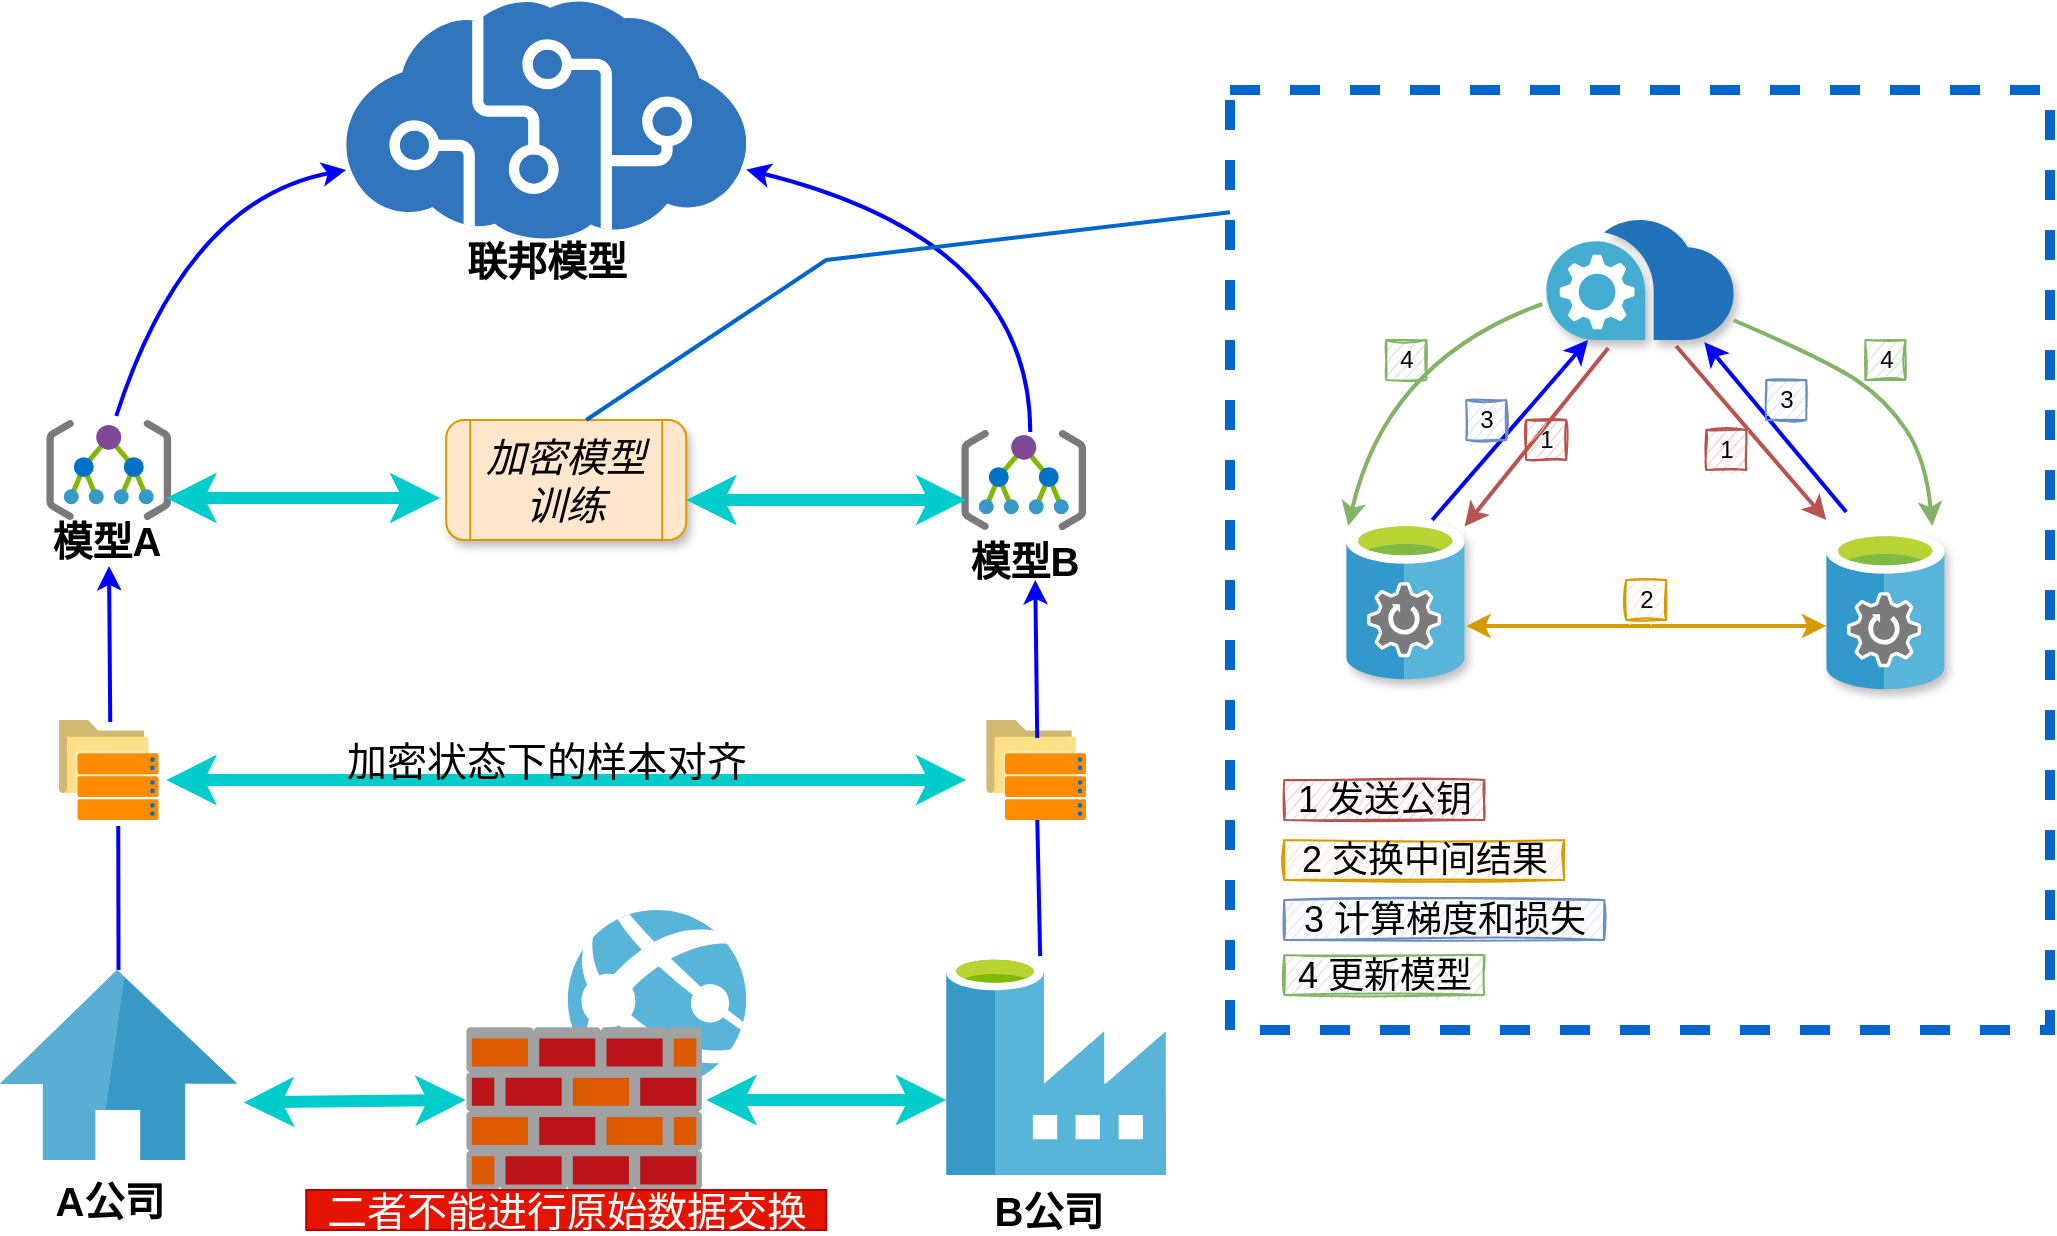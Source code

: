 <mxfile version="14.7.3" type="github">
  <diagram id="6a731a19-8d31-9384-78a2-239565b7b9f0" name="Page-1">
    <mxGraphModel dx="2076" dy="1112" grid="1" gridSize="10" guides="1" tooltips="1" connect="1" arrows="1" fold="1" page="1" pageScale="1" pageWidth="1189" pageHeight="700" background="#ffffff" math="0" shadow="0">
      <root>
        <mxCell id="0" />
        <mxCell id="1" parent="0" />
        <mxCell id="gq8Vkzmap3mjI1fMD19Z-67" value="" style="rounded=0;whiteSpace=wrap;html=1;dashed=1;strokeWidth=5;strokeColor=#0066CC;" parent="1" vertex="1">
          <mxGeometry x="697" y="75" width="410" height="470" as="geometry" />
        </mxCell>
        <mxCell id="gq8Vkzmap3mjI1fMD19Z-1" value="" style="aspect=fixed;html=1;points=[];align=center;image;fontSize=12;image=img/lib/mscae/Cognitive_Services.svg;" parent="1" vertex="1">
          <mxGeometry x="255.12" y="30" width="200" height="120" as="geometry" />
        </mxCell>
        <mxCell id="gq8Vkzmap3mjI1fMD19Z-2" value="" style="aspect=fixed;html=1;points=[];align=center;image;fontSize=12;image=img/lib/mscae/Data_Factory.svg;" parent="1" vertex="1">
          <mxGeometry x="555.12" y="507.5" width="110" height="110" as="geometry" />
        </mxCell>
        <mxCell id="gq8Vkzmap3mjI1fMD19Z-3" value="" style="aspect=fixed;html=1;points=[];align=center;image;fontSize=12;image=img/lib/mscae/Azure_Home.svg;" parent="1" vertex="1">
          <mxGeometry x="82" y="515" width="118.75" height="95" as="geometry" />
        </mxCell>
        <mxCell id="gq8Vkzmap3mjI1fMD19Z-4" value="" style="aspect=fixed;html=1;points=[];align=center;image;fontSize=12;image=img/lib/mscae/Management_Groups.svg;" parent="1" vertex="1">
          <mxGeometry x="105.12" y="240" width="62.5" height="50" as="geometry" />
        </mxCell>
        <mxCell id="gq8Vkzmap3mjI1fMD19Z-6" value="" style="aspect=fixed;html=1;points=[];align=center;image;fontSize=12;image=img/lib/mscae/Management_Groups.svg;" parent="1" vertex="1">
          <mxGeometry x="562.62" y="245" width="62.5" height="50" as="geometry" />
        </mxCell>
        <mxCell id="gq8Vkzmap3mjI1fMD19Z-7" value="" style="aspect=fixed;html=1;points=[];align=center;image;fontSize=12;image=img/lib/mscae/Web_App_Firewall.svg;" parent="1" vertex="1">
          <mxGeometry x="315.12" y="485" width="140" height="140" as="geometry" />
        </mxCell>
        <mxCell id="gq8Vkzmap3mjI1fMD19Z-9" value="" style="aspect=fixed;html=1;points=[];align=center;image;fontSize=12;image=img/lib/mscae/AzureFXTEdgeFiler.svg;" parent="1" vertex="1">
          <mxGeometry x="111.37" y="390" width="50" height="50" as="geometry" />
        </mxCell>
        <mxCell id="gq8Vkzmap3mjI1fMD19Z-10" value="" style="aspect=fixed;html=1;points=[];align=center;image;fontSize=12;image=img/lib/mscae/AzureFXTEdgeFiler.svg;" parent="1" vertex="1">
          <mxGeometry x="575.12" y="390" width="50" height="50" as="geometry" />
        </mxCell>
        <mxCell id="gq8Vkzmap3mjI1fMD19Z-12" value="" style="endArrow=classic;startArrow=classic;html=1;fillColor=#dae8fc;strokeWidth=6;strokeColor=#00CCCC;" parent="1" edge="1">
          <mxGeometry width="50" height="50" relative="1" as="geometry">
            <mxPoint x="435.12" y="580" as="sourcePoint" />
            <mxPoint x="555.12" y="580" as="targetPoint" />
            <Array as="points">
              <mxPoint x="515.12" y="580" />
              <mxPoint x="535.12" y="580" />
            </Array>
          </mxGeometry>
        </mxCell>
        <mxCell id="gq8Vkzmap3mjI1fMD19Z-18" value="" style="endArrow=classic;startArrow=classic;html=1;strokeColor=#00CCCC;strokeWidth=6;" parent="1" edge="1">
          <mxGeometry width="50" height="50" relative="1" as="geometry">
            <mxPoint x="203.87" y="581.23" as="sourcePoint" />
            <mxPoint x="314.87" y="580.003" as="targetPoint" />
          </mxGeometry>
        </mxCell>
        <mxCell id="gq8Vkzmap3mjI1fMD19Z-20" value="" style="shape=image;html=1;verticalAlign=top;verticalLabelPosition=bottom;labelBackgroundColor=#ffffff;imageAspect=0;aspect=fixed;image=https://cdn4.iconfinder.com/data/icons/travello-basic-ui-1/64/Wrong-128.png" parent="1" vertex="1">
          <mxGeometry x="235.12" y="530" width="50" height="50" as="geometry" />
        </mxCell>
        <mxCell id="gq8Vkzmap3mjI1fMD19Z-21" value="" style="shape=image;html=1;verticalAlign=top;verticalLabelPosition=bottom;labelBackgroundColor=#ffffff;imageAspect=0;aspect=fixed;image=https://cdn4.iconfinder.com/data/icons/travello-basic-ui-1/64/Wrong-128.png" parent="1" vertex="1">
          <mxGeometry x="465.12" y="530" width="50" height="50" as="geometry" />
        </mxCell>
        <mxCell id="gq8Vkzmap3mjI1fMD19Z-22" value="&lt;font style=&quot;font-size: 20px&quot;&gt;&lt;b&gt;A公司&lt;/b&gt;&lt;/font&gt;" style="text;html=1;strokeColor=none;fillColor=none;align=center;verticalAlign=middle;whiteSpace=wrap;rounded=0;" parent="1" vertex="1">
          <mxGeometry x="99.5" y="620" width="73.75" height="20" as="geometry" />
        </mxCell>
        <mxCell id="gq8Vkzmap3mjI1fMD19Z-23" value="&lt;font style=&quot;font-size: 20px&quot;&gt;&lt;b&gt;B公司&lt;/b&gt;&lt;/font&gt;" style="text;html=1;align=center;verticalAlign=middle;resizable=0;points=[];autosize=1;" parent="1" vertex="1">
          <mxGeometry x="571.37" y="625" width="70" height="20" as="geometry" />
        </mxCell>
        <mxCell id="gq8Vkzmap3mjI1fMD19Z-24" value="&lt;font style=&quot;font-size: 20px&quot;&gt;二者不能进行原始数据交换&lt;/font&gt;" style="text;html=1;align=center;verticalAlign=middle;resizable=0;points=[];autosize=1;fillColor=#e51400;strokeColor=#B20000;fontColor=#ffffff;" parent="1" vertex="1">
          <mxGeometry x="235.12" y="625" width="260" height="20" as="geometry" />
        </mxCell>
        <mxCell id="gq8Vkzmap3mjI1fMD19Z-25" value="" style="endArrow=classic;startArrow=classic;html=1;strokeColor=#00CCCC;strokeWidth=6;" parent="1" edge="1">
          <mxGeometry width="50" height="50" relative="1" as="geometry">
            <mxPoint x="165.12" y="420" as="sourcePoint" />
            <mxPoint x="565.12" y="420" as="targetPoint" />
          </mxGeometry>
        </mxCell>
        <mxCell id="gq8Vkzmap3mjI1fMD19Z-26" value="&lt;font style=&quot;font-size: 20px&quot;&gt;加密状态下的样本对齐&lt;/font&gt;" style="text;html=1;align=center;verticalAlign=middle;resizable=0;points=[];autosize=1;" parent="1" vertex="1">
          <mxGeometry x="245.12" y="400" width="220" height="20" as="geometry" />
        </mxCell>
        <mxCell id="gq8Vkzmap3mjI1fMD19Z-27" value="&lt;p&gt;&lt;i&gt;&lt;font style=&quot;font-size: 20px&quot; face=&quot;Garamond&quot;&gt;加密模型训练&lt;/font&gt;&lt;/i&gt;&lt;/p&gt;" style="shape=process;whiteSpace=wrap;html=1;backgroundOutline=1;fillColor=#ffe6cc;strokeColor=#d79b00;sketch=0;shadow=1;rounded=1;glass=0;" parent="1" vertex="1">
          <mxGeometry x="305.12" y="240" width="120" height="60" as="geometry" />
        </mxCell>
        <mxCell id="gq8Vkzmap3mjI1fMD19Z-28" value="&lt;font style=&quot;font-size: 20px&quot;&gt;&lt;b&gt;模型A&lt;/b&gt;&lt;/font&gt;" style="text;html=1;align=center;verticalAlign=middle;resizable=0;points=[];autosize=1;" parent="1" vertex="1">
          <mxGeometry x="100.12" y="290" width="70" height="20" as="geometry" />
        </mxCell>
        <mxCell id="gq8Vkzmap3mjI1fMD19Z-29" value="&lt;font style=&quot;font-size: 20px&quot;&gt;&lt;b&gt;模型B&lt;/b&gt;&lt;/font&gt;" style="text;html=1;align=center;verticalAlign=middle;resizable=0;points=[];autosize=1;" parent="1" vertex="1">
          <mxGeometry x="558.87" y="300" width="70" height="20" as="geometry" />
        </mxCell>
        <mxCell id="gq8Vkzmap3mjI1fMD19Z-30" value="" style="endArrow=classic;startArrow=classic;html=1;strokeColor=#00CCCC;strokeWidth=6;entryX=-0.025;entryY=0.65;entryDx=0;entryDy=0;entryPerimeter=0;exitX=0.96;exitY=0.78;exitDx=0;exitDy=0;exitPerimeter=0;" parent="1" source="gq8Vkzmap3mjI1fMD19Z-4" target="gq8Vkzmap3mjI1fMD19Z-27" edge="1">
          <mxGeometry width="50" height="50" relative="1" as="geometry">
            <mxPoint x="203.87" y="290" as="sourcePoint" />
            <mxPoint x="253.87" y="240" as="targetPoint" />
          </mxGeometry>
        </mxCell>
        <mxCell id="gq8Vkzmap3mjI1fMD19Z-31" value="" style="endArrow=classic;startArrow=classic;html=1;strokeColor=#00CCCC;strokeWidth=6;" parent="1" edge="1">
          <mxGeometry width="50" height="50" relative="1" as="geometry">
            <mxPoint x="425.12" y="280" as="sourcePoint" />
            <mxPoint x="565.12" y="280" as="targetPoint" />
          </mxGeometry>
        </mxCell>
        <mxCell id="gq8Vkzmap3mjI1fMD19Z-33" value="" style="endArrow=classic;html=1;strokeWidth=2;exitX=0.56;exitY=-0.04;exitDx=0;exitDy=0;exitPerimeter=0;entryX=0;entryY=0.708;entryDx=0;entryDy=0;entryPerimeter=0;curved=1;strokeColor=#0000FF;" parent="1" source="gq8Vkzmap3mjI1fMD19Z-4" target="gq8Vkzmap3mjI1fMD19Z-1" edge="1">
          <mxGeometry width="50" height="50" relative="1" as="geometry">
            <mxPoint x="135.12" y="200" as="sourcePoint" />
            <mxPoint x="185.12" y="150" as="targetPoint" />
            <Array as="points">
              <mxPoint x="175.12" y="130" />
            </Array>
          </mxGeometry>
        </mxCell>
        <mxCell id="gq8Vkzmap3mjI1fMD19Z-34" value="" style="endArrow=classic;html=1;strokeWidth=2;exitX=0.552;exitY=0.02;exitDx=0;exitDy=0;exitPerimeter=0;curved=1;strokeColor=#0000FF;" parent="1" source="gq8Vkzmap3mjI1fMD19Z-6" target="gq8Vkzmap3mjI1fMD19Z-1" edge="1">
          <mxGeometry width="50" height="50" relative="1" as="geometry">
            <mxPoint x="595.12" y="240" as="sourcePoint" />
            <mxPoint x="730.12" y="116.96" as="targetPoint" />
            <Array as="points">
              <mxPoint x="597.12" y="150" />
            </Array>
          </mxGeometry>
        </mxCell>
        <mxCell id="gq8Vkzmap3mjI1fMD19Z-35" value="" style="endArrow=none;html=1;strokeColor=#0000FF;strokeWidth=2;entryX=0.595;entryY=1.06;entryDx=0;entryDy=0;entryPerimeter=0;" parent="1" source="gq8Vkzmap3mjI1fMD19Z-3" target="gq8Vkzmap3mjI1fMD19Z-9" edge="1">
          <mxGeometry width="50" height="50" relative="1" as="geometry">
            <mxPoint x="111.37" y="515" as="sourcePoint" />
            <mxPoint x="161.37" y="465" as="targetPoint" />
          </mxGeometry>
        </mxCell>
        <mxCell id="gq8Vkzmap3mjI1fMD19Z-36" value="" style="endArrow=none;html=1;strokeColor=#0000FF;strokeWidth=2;exitX=0.427;exitY=0.005;exitDx=0;exitDy=0;exitPerimeter=0;" parent="1" source="gq8Vkzmap3mjI1fMD19Z-2" target="gq8Vkzmap3mjI1fMD19Z-10" edge="1">
          <mxGeometry width="50" height="50" relative="1" as="geometry">
            <mxPoint x="607.383" y="512" as="sourcePoint" />
            <mxPoint x="605.12" y="450" as="targetPoint" />
          </mxGeometry>
        </mxCell>
        <mxCell id="gq8Vkzmap3mjI1fMD19Z-37" value="" style="endArrow=classic;html=1;strokeColor=#0000FF;strokeWidth=2;entryX=0.52;entryY=1.15;entryDx=0;entryDy=0;entryPerimeter=0;exitX=0.515;exitY=0.02;exitDx=0;exitDy=0;exitPerimeter=0;" parent="1" source="gq8Vkzmap3mjI1fMD19Z-9" target="gq8Vkzmap3mjI1fMD19Z-28" edge="1">
          <mxGeometry width="50" height="50" relative="1" as="geometry">
            <mxPoint x="143.12" y="391" as="sourcePoint" />
            <mxPoint x="145.12" y="334" as="targetPoint" />
          </mxGeometry>
        </mxCell>
        <mxCell id="gq8Vkzmap3mjI1fMD19Z-38" value="" style="endArrow=classic;html=1;strokeColor=#0000FF;strokeWidth=2;exitX=0.415;exitY=0.02;exitDx=0;exitDy=0;exitPerimeter=0;entryX=0.42;entryY=1.1;entryDx=0;entryDy=0;entryPerimeter=0;" parent="1" edge="1">
          <mxGeometry width="50" height="50" relative="1" as="geometry">
            <mxPoint x="600.62" y="399" as="sourcePoint" />
            <mxPoint x="599.62" y="320" as="targetPoint" />
          </mxGeometry>
        </mxCell>
        <mxCell id="gq8Vkzmap3mjI1fMD19Z-41" value="&lt;blockquote&gt;&lt;font style=&quot;font-size: 20px&quot;&gt;&lt;b&gt;联邦模型&lt;/b&gt;&lt;/font&gt;&lt;/blockquote&gt;" style="text;html=1;align=center;verticalAlign=middle;resizable=0;points=[];autosize=1;" parent="1" vertex="1">
          <mxGeometry x="265.12" y="135" width="180" height="50" as="geometry" />
        </mxCell>
        <mxCell id="gq8Vkzmap3mjI1fMD19Z-42" value="" style="aspect=fixed;html=1;points=[];align=center;image;fontSize=12;image=img/lib/mscae/StorSimple_Data_Managers.svg;rounded=1;shadow=1;glass=0;sketch=0;" parent="1" vertex="1">
          <mxGeometry x="755.12" y="290" width="59.2" height="80" as="geometry" />
        </mxCell>
        <mxCell id="gq8Vkzmap3mjI1fMD19Z-43" value="" style="aspect=fixed;html=1;points=[];align=center;image;fontSize=12;image=img/lib/mscae/StorSimple_Data_Managers.svg;rounded=1;shadow=1;glass=0;sketch=0;" parent="1" vertex="1">
          <mxGeometry x="995.12" y="295" width="59.2" height="80" as="geometry" />
        </mxCell>
        <mxCell id="gq8Vkzmap3mjI1fMD19Z-44" value="" style="aspect=fixed;html=1;points=[];align=center;image;fontSize=12;image=img/lib/mscae/Data_Box_Edge_Data_Box_Gateway.svg;rounded=1;shadow=1;glass=0;sketch=0;" parent="1" vertex="1">
          <mxGeometry x="855.12" y="140" width="93.75" height="60" as="geometry" />
        </mxCell>
        <mxCell id="gq8Vkzmap3mjI1fMD19Z-45" value="" style="endArrow=classic;html=1;strokeColor=#0000FF;strokeWidth=2;exitX=0.726;exitY=0;exitDx=0;exitDy=0;exitPerimeter=0;" parent="1" source="gq8Vkzmap3mjI1fMD19Z-42" target="gq8Vkzmap3mjI1fMD19Z-44" edge="1">
          <mxGeometry width="50" height="50" relative="1" as="geometry">
            <mxPoint x="815.12" y="260" as="sourcePoint" />
            <mxPoint x="865.12" y="200" as="targetPoint" />
          </mxGeometry>
        </mxCell>
        <mxCell id="gq8Vkzmap3mjI1fMD19Z-46" value="" style="endArrow=classic;html=1;strokeColor=#0000FF;strokeWidth=2;entryX=0.843;entryY=1.017;entryDx=0;entryDy=0;entryPerimeter=0;" parent="1" target="gq8Vkzmap3mjI1fMD19Z-44" edge="1">
          <mxGeometry width="50" height="50" relative="1" as="geometry">
            <mxPoint x="1005.12" y="286" as="sourcePoint" />
            <mxPoint x="1053.407" y="190" as="targetPoint" />
          </mxGeometry>
        </mxCell>
        <mxCell id="gq8Vkzmap3mjI1fMD19Z-47" value="" style="endArrow=classic;html=1;strokeColor=#b85450;strokeWidth=2;exitX=0.331;exitY=1.067;exitDx=0;exitDy=0;exitPerimeter=0;fillColor=#f8cecc;" parent="1" source="gq8Vkzmap3mjI1fMD19Z-44" target="gq8Vkzmap3mjI1fMD19Z-42" edge="1">
          <mxGeometry width="50" height="50" relative="1" as="geometry">
            <mxPoint x="833.705" y="280" as="sourcePoint" />
            <mxPoint x="775.12" y="210" as="targetPoint" />
          </mxGeometry>
        </mxCell>
        <mxCell id="gq8Vkzmap3mjI1fMD19Z-48" value="" style="endArrow=classic;html=1;strokeColor=#b85450;strokeWidth=2;exitX=0.693;exitY=1.05;exitDx=0;exitDy=0;exitPerimeter=0;fillColor=#f8cecc;" parent="1" source="gq8Vkzmap3mjI1fMD19Z-44" edge="1">
          <mxGeometry width="50" height="50" relative="1" as="geometry">
            <mxPoint x="1113.085" y="254.98" as="sourcePoint" />
            <mxPoint x="995.12" y="290" as="targetPoint" />
          </mxGeometry>
        </mxCell>
        <mxCell id="gq8Vkzmap3mjI1fMD19Z-49" value="" style="endArrow=classic;html=1;strokeColor=#82b366;strokeWidth=2;exitX=-0.021;exitY=0.7;exitDx=0;exitDy=0;exitPerimeter=0;entryX=0.017;entryY=0.038;entryDx=0;entryDy=0;entryPerimeter=0;curved=1;fillColor=#d5e8d4;" parent="1" source="gq8Vkzmap3mjI1fMD19Z-44" target="gq8Vkzmap3mjI1fMD19Z-42" edge="1">
          <mxGeometry width="50" height="50" relative="1" as="geometry">
            <mxPoint x="836.951" y="180" as="sourcePoint" />
            <mxPoint x="775.12" y="258.433" as="targetPoint" />
            <Array as="points">
              <mxPoint x="775.12" y="210" />
            </Array>
          </mxGeometry>
        </mxCell>
        <mxCell id="gq8Vkzmap3mjI1fMD19Z-50" value="" style="endArrow=classic;html=1;strokeColor=#82b366;strokeWidth=2;entryX=0.895;entryY=-0.025;entryDx=0;entryDy=0;entryPerimeter=0;curved=1;fillColor=#d5e8d4;" parent="1" source="gq8Vkzmap3mjI1fMD19Z-44" target="gq8Vkzmap3mjI1fMD19Z-43" edge="1">
          <mxGeometry width="50" height="50" relative="1" as="geometry">
            <mxPoint x="863.151" y="192" as="sourcePoint" />
            <mxPoint x="776.126" y="293.04" as="targetPoint" />
            <Array as="points">
              <mxPoint x="995.12" y="210" />
              <mxPoint x="1025.12" y="230" />
              <mxPoint x="1045.12" y="260" />
            </Array>
          </mxGeometry>
        </mxCell>
        <mxCell id="gq8Vkzmap3mjI1fMD19Z-51" value="" style="endArrow=classic;startArrow=classic;html=1;strokeColor=#d79b00;strokeWidth=2;entryX=0;entryY=0.6;entryDx=0;entryDy=0;entryPerimeter=0;exitX=1.014;exitY=0.663;exitDx=0;exitDy=0;exitPerimeter=0;fillColor=#ffe6cc;" parent="1" source="gq8Vkzmap3mjI1fMD19Z-42" target="gq8Vkzmap3mjI1fMD19Z-43" edge="1">
          <mxGeometry width="50" height="50" relative="1" as="geometry">
            <mxPoint x="855.12" y="343" as="sourcePoint" />
            <mxPoint x="965.12" y="330" as="targetPoint" />
          </mxGeometry>
        </mxCell>
        <mxCell id="gq8Vkzmap3mjI1fMD19Z-52" value="1" style="text;html=1;align=center;verticalAlign=middle;resizable=0;points=[];autosize=1;sketch=1;fillColor=#f8cecc;strokeColor=#b85450;" parent="1" vertex="1">
          <mxGeometry x="845.12" y="240" width="20" height="20" as="geometry" />
        </mxCell>
        <mxCell id="gq8Vkzmap3mjI1fMD19Z-53" value="1" style="text;html=1;align=center;verticalAlign=middle;resizable=0;points=[];autosize=1;sketch=1;fillColor=#f8cecc;strokeColor=#b85450;" parent="1" vertex="1">
          <mxGeometry x="935.12" y="245" width="20" height="20" as="geometry" />
        </mxCell>
        <mxCell id="gq8Vkzmap3mjI1fMD19Z-54" value="3" style="text;html=1;align=center;verticalAlign=middle;resizable=0;points=[];autosize=1;fillColor=#dae8fc;strokeColor=#6c8ebf;sketch=1;" parent="1" vertex="1">
          <mxGeometry x="815.12" y="230" width="20" height="20" as="geometry" />
        </mxCell>
        <mxCell id="gq8Vkzmap3mjI1fMD19Z-55" value="3" style="text;html=1;align=center;verticalAlign=middle;resizable=0;points=[];autosize=1;fillColor=#dae8fc;strokeColor=#6c8ebf;sketch=1;" parent="1" vertex="1">
          <mxGeometry x="965.12" y="220" width="20" height="20" as="geometry" />
        </mxCell>
        <mxCell id="gq8Vkzmap3mjI1fMD19Z-56" value="2" style="text;html=1;align=center;verticalAlign=middle;resizable=0;points=[];autosize=1;fillColor=#ffe6cc;strokeColor=#d79b00;sketch=1;" parent="1" vertex="1">
          <mxGeometry x="895.12" y="320" width="20" height="20" as="geometry" />
        </mxCell>
        <mxCell id="gq8Vkzmap3mjI1fMD19Z-58" value="4" style="text;html=1;align=center;verticalAlign=middle;resizable=0;points=[];autosize=1;fillColor=#d5e8d4;strokeColor=#82b366;sketch=1;" parent="1" vertex="1">
          <mxGeometry x="775.12" y="200" width="20" height="20" as="geometry" />
        </mxCell>
        <mxCell id="gq8Vkzmap3mjI1fMD19Z-59" value="4" style="text;html=1;align=center;verticalAlign=middle;resizable=0;points=[];autosize=1;fillColor=#d5e8d4;strokeColor=#82b366;sketch=1;" parent="1" vertex="1">
          <mxGeometry x="1014.72" y="200" width="20" height="20" as="geometry" />
        </mxCell>
        <mxCell id="gq8Vkzmap3mjI1fMD19Z-60" value="&lt;font style=&quot;font-size: 18px&quot;&gt;1 发送公钥&lt;/font&gt;" style="text;html=1;align=center;verticalAlign=middle;resizable=0;points=[];autosize=1;fillColor=#f8cecc;strokeColor=#b85450;sketch=1;" parent="1" vertex="1">
          <mxGeometry x="724.12" y="420" width="100" height="20" as="geometry" />
        </mxCell>
        <mxCell id="gq8Vkzmap3mjI1fMD19Z-61" value="&lt;font style=&quot;font-size: 18px&quot;&gt;2 交换中间结果&lt;/font&gt;" style="text;html=1;align=center;verticalAlign=middle;resizable=0;points=[];autosize=1;fillColor=#ffe6cc;strokeColor=#d79b00;sketch=1;" parent="1" vertex="1">
          <mxGeometry x="724.12" y="450" width="140" height="20" as="geometry" />
        </mxCell>
        <mxCell id="gq8Vkzmap3mjI1fMD19Z-63" value="&lt;font style=&quot;font-size: 18px&quot;&gt;3 计算梯度和损失&lt;/font&gt;" style="text;html=1;align=center;verticalAlign=middle;resizable=0;points=[];autosize=1;fillColor=#dae8fc;strokeColor=#6c8ebf;sketch=1;" parent="1" vertex="1">
          <mxGeometry x="724.12" y="480" width="160" height="20" as="geometry" />
        </mxCell>
        <mxCell id="gq8Vkzmap3mjI1fMD19Z-64" value="&lt;font style=&quot;font-size: 18px&quot;&gt;4 更新模型&lt;/font&gt;" style="text;html=1;align=center;verticalAlign=middle;resizable=0;points=[];autosize=1;fillColor=#d5e8d4;strokeColor=#82b366;sketch=1;" parent="1" vertex="1">
          <mxGeometry x="724.12" y="507.5" width="100" height="20" as="geometry" />
        </mxCell>
        <mxCell id="gq8Vkzmap3mjI1fMD19Z-66" value="" style="endArrow=none;html=1;strokeWidth=2;rounded=0;entryX=0;entryY=0.13;entryDx=0;entryDy=0;entryPerimeter=0;strokeColor=#0066CC;" parent="1" target="gq8Vkzmap3mjI1fMD19Z-67" edge="1">
          <mxGeometry width="50" height="50" relative="1" as="geometry">
            <mxPoint x="375.12" y="240" as="sourcePoint" />
            <mxPoint x="685.12" y="180" as="targetPoint" />
            <Array as="points">
              <mxPoint x="495.12" y="160" />
            </Array>
          </mxGeometry>
        </mxCell>
      </root>
    </mxGraphModel>
  </diagram>
</mxfile>
